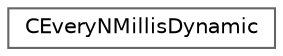digraph "Graphical Class Hierarchy"
{
 // LATEX_PDF_SIZE
  bgcolor="transparent";
  edge [fontname=Helvetica,fontsize=10,labelfontname=Helvetica,labelfontsize=10];
  node [fontname=Helvetica,fontsize=10,shape=box,height=0.2,width=0.4];
  rankdir="LR";
  Node0 [id="Node000000",label="CEveryNMillisDynamic",height=0.2,width=0.4,color="grey40", fillcolor="white", style="filled",URL="$d5/df2/group___timekeeping.html#de/d72/class_c_every_n_millis_dynamic",tooltip="Create the CEveryNMillisDynamic class for dynamic millisecond intervals."];
}

